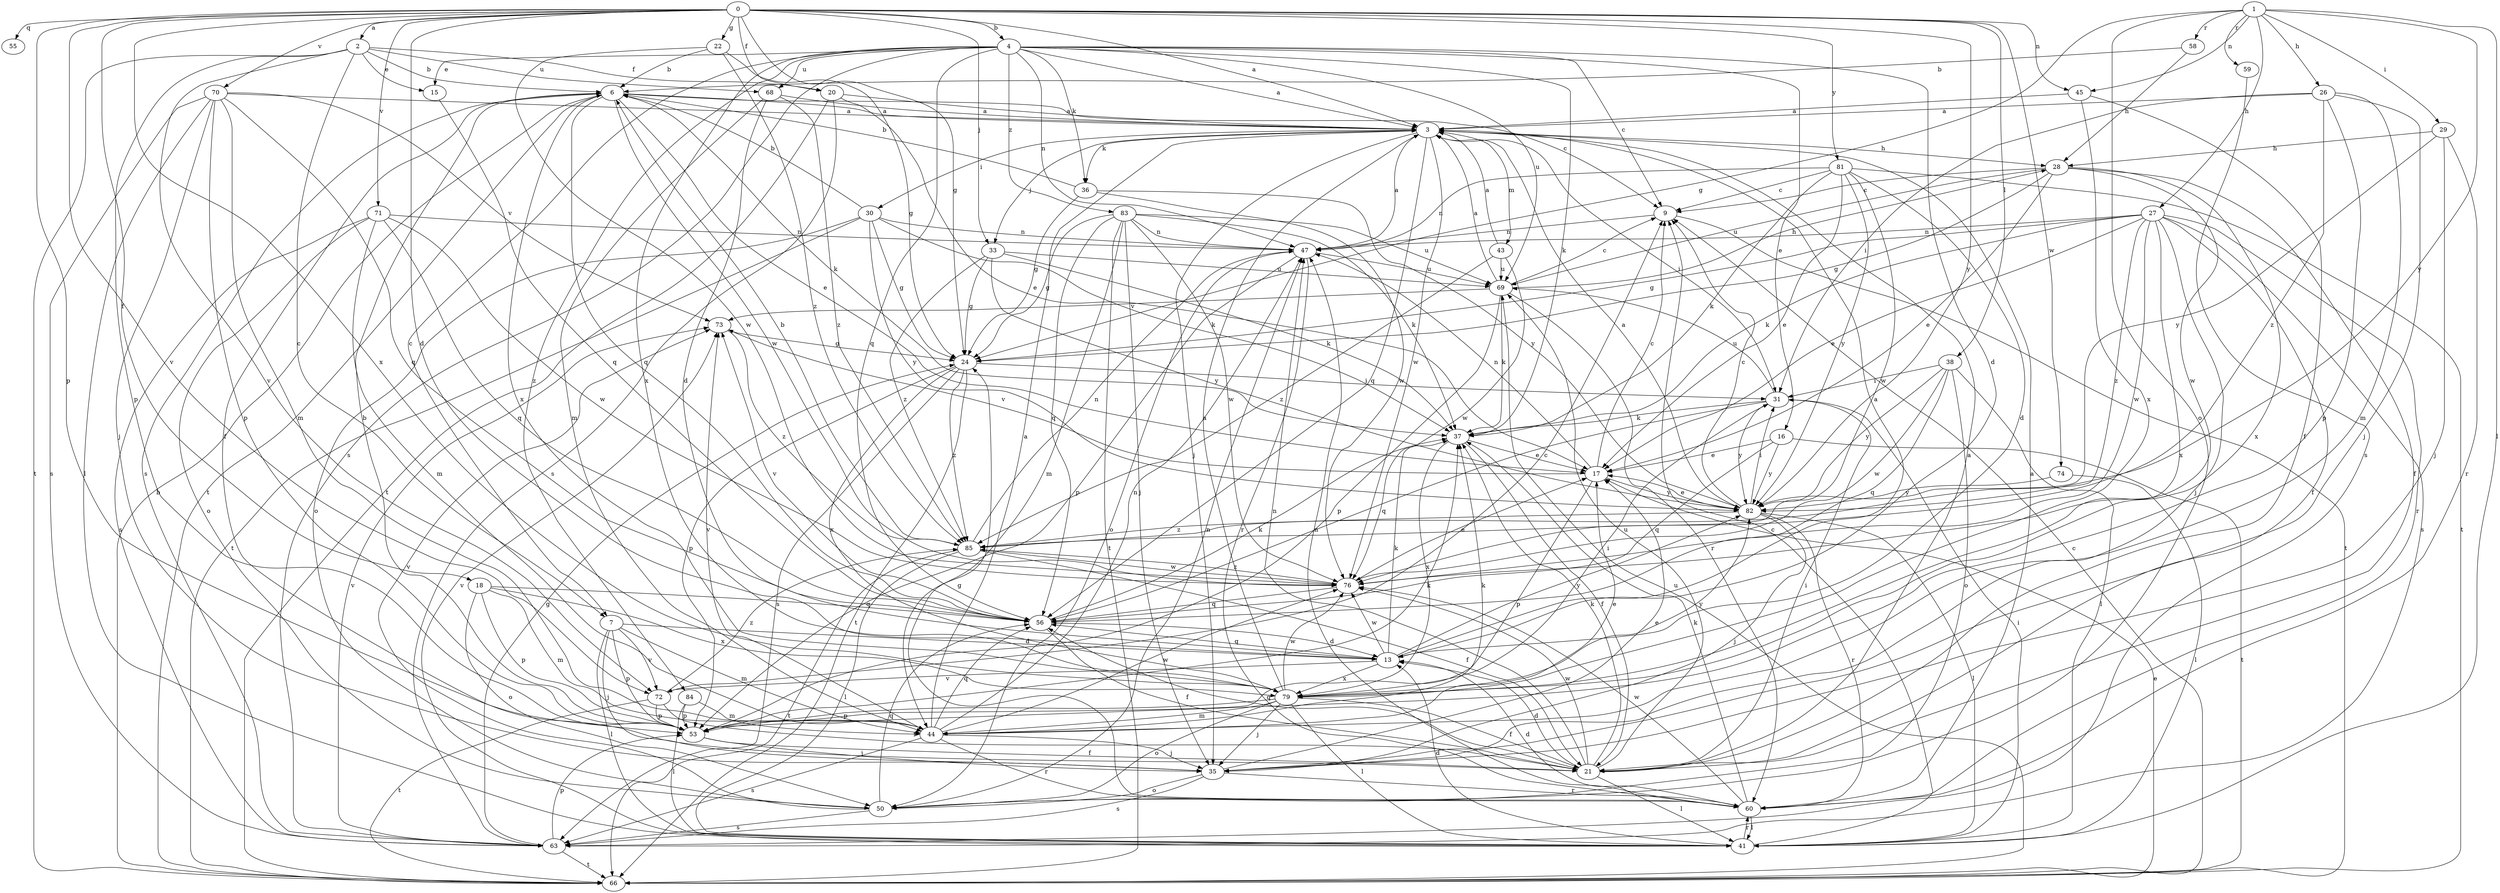 strict digraph  {
0;
1;
2;
3;
4;
6;
7;
9;
13;
15;
16;
17;
18;
20;
21;
22;
24;
26;
27;
28;
29;
30;
31;
33;
35;
36;
37;
38;
41;
43;
44;
45;
47;
50;
53;
55;
56;
58;
59;
60;
63;
66;
68;
69;
70;
71;
72;
73;
74;
76;
79;
81;
82;
83;
84;
85;
0 -> 2  [label=a];
0 -> 3  [label=a];
0 -> 4  [label=b];
0 -> 13  [label=d];
0 -> 18  [label=f];
0 -> 20  [label=f];
0 -> 22  [label=g];
0 -> 24  [label=g];
0 -> 33  [label=j];
0 -> 38  [label=l];
0 -> 45  [label=n];
0 -> 53  [label=p];
0 -> 55  [label=q];
0 -> 70  [label=v];
0 -> 71  [label=v];
0 -> 72  [label=v];
0 -> 74  [label=w];
0 -> 79  [label=x];
0 -> 81  [label=y];
0 -> 82  [label=y];
1 -> 24  [label=g];
1 -> 26  [label=h];
1 -> 27  [label=h];
1 -> 29  [label=i];
1 -> 41  [label=l];
1 -> 45  [label=n];
1 -> 50  [label=o];
1 -> 58  [label=r];
1 -> 59  [label=r];
1 -> 82  [label=y];
2 -> 6  [label=b];
2 -> 7  [label=c];
2 -> 15  [label=e];
2 -> 20  [label=f];
2 -> 53  [label=p];
2 -> 66  [label=t];
2 -> 68  [label=u];
2 -> 72  [label=v];
3 -> 28  [label=h];
3 -> 30  [label=i];
3 -> 31  [label=i];
3 -> 33  [label=j];
3 -> 35  [label=j];
3 -> 36  [label=k];
3 -> 43  [label=m];
3 -> 56  [label=q];
3 -> 76  [label=w];
4 -> 3  [label=a];
4 -> 7  [label=c];
4 -> 9  [label=c];
4 -> 13  [label=d];
4 -> 15  [label=e];
4 -> 16  [label=e];
4 -> 36  [label=k];
4 -> 37  [label=k];
4 -> 47  [label=n];
4 -> 56  [label=q];
4 -> 63  [label=s];
4 -> 68  [label=u];
4 -> 69  [label=u];
4 -> 79  [label=x];
4 -> 83  [label=z];
4 -> 84  [label=z];
6 -> 3  [label=a];
6 -> 9  [label=c];
6 -> 17  [label=e];
6 -> 21  [label=f];
6 -> 37  [label=k];
6 -> 56  [label=q];
6 -> 63  [label=s];
6 -> 66  [label=t];
6 -> 76  [label=w];
6 -> 79  [label=x];
7 -> 13  [label=d];
7 -> 35  [label=j];
7 -> 41  [label=l];
7 -> 44  [label=m];
7 -> 53  [label=p];
7 -> 72  [label=v];
9 -> 47  [label=n];
9 -> 66  [label=t];
13 -> 3  [label=a];
13 -> 37  [label=k];
13 -> 56  [label=q];
13 -> 72  [label=v];
13 -> 76  [label=w];
13 -> 79  [label=x];
13 -> 82  [label=y];
15 -> 56  [label=q];
16 -> 17  [label=e];
16 -> 56  [label=q];
16 -> 66  [label=t];
16 -> 82  [label=y];
17 -> 9  [label=c];
17 -> 47  [label=n];
17 -> 53  [label=p];
17 -> 73  [label=v];
17 -> 82  [label=y];
18 -> 44  [label=m];
18 -> 50  [label=o];
18 -> 53  [label=p];
18 -> 56  [label=q];
18 -> 79  [label=x];
20 -> 3  [label=a];
20 -> 17  [label=e];
20 -> 63  [label=s];
20 -> 66  [label=t];
21 -> 3  [label=a];
21 -> 13  [label=d];
21 -> 31  [label=i];
21 -> 37  [label=k];
21 -> 41  [label=l];
21 -> 47  [label=n];
21 -> 56  [label=q];
21 -> 69  [label=u];
21 -> 76  [label=w];
22 -> 6  [label=b];
22 -> 24  [label=g];
22 -> 76  [label=w];
22 -> 85  [label=z];
24 -> 31  [label=i];
24 -> 53  [label=p];
24 -> 63  [label=s];
24 -> 66  [label=t];
24 -> 79  [label=x];
24 -> 85  [label=z];
26 -> 3  [label=a];
26 -> 31  [label=i];
26 -> 35  [label=j];
26 -> 44  [label=m];
26 -> 53  [label=p];
26 -> 85  [label=z];
27 -> 17  [label=e];
27 -> 21  [label=f];
27 -> 24  [label=g];
27 -> 35  [label=j];
27 -> 37  [label=k];
27 -> 47  [label=n];
27 -> 60  [label=r];
27 -> 63  [label=s];
27 -> 76  [label=w];
27 -> 79  [label=x];
27 -> 85  [label=z];
28 -> 9  [label=c];
28 -> 17  [label=e];
28 -> 21  [label=f];
28 -> 24  [label=g];
28 -> 69  [label=u];
28 -> 76  [label=w];
28 -> 79  [label=x];
29 -> 28  [label=h];
29 -> 35  [label=j];
29 -> 60  [label=r];
29 -> 82  [label=y];
30 -> 6  [label=b];
30 -> 24  [label=g];
30 -> 37  [label=k];
30 -> 47  [label=n];
30 -> 50  [label=o];
30 -> 66  [label=t];
30 -> 82  [label=y];
31 -> 37  [label=k];
31 -> 56  [label=q];
31 -> 69  [label=u];
31 -> 82  [label=y];
33 -> 24  [label=g];
33 -> 37  [label=k];
33 -> 69  [label=u];
33 -> 82  [label=y];
33 -> 85  [label=z];
35 -> 17  [label=e];
35 -> 50  [label=o];
35 -> 60  [label=r];
35 -> 63  [label=s];
36 -> 6  [label=b];
36 -> 24  [label=g];
36 -> 76  [label=w];
36 -> 82  [label=y];
37 -> 17  [label=e];
37 -> 21  [label=f];
37 -> 79  [label=x];
38 -> 31  [label=i];
38 -> 41  [label=l];
38 -> 50  [label=o];
38 -> 56  [label=q];
38 -> 76  [label=w];
38 -> 82  [label=y];
41 -> 9  [label=c];
41 -> 13  [label=d];
41 -> 31  [label=i];
41 -> 60  [label=r];
41 -> 73  [label=v];
43 -> 3  [label=a];
43 -> 69  [label=u];
43 -> 76  [label=w];
43 -> 85  [label=z];
44 -> 3  [label=a];
44 -> 17  [label=e];
44 -> 35  [label=j];
44 -> 37  [label=k];
44 -> 47  [label=n];
44 -> 56  [label=q];
44 -> 60  [label=r];
44 -> 63  [label=s];
44 -> 73  [label=v];
44 -> 76  [label=w];
45 -> 3  [label=a];
45 -> 21  [label=f];
45 -> 79  [label=x];
47 -> 3  [label=a];
47 -> 50  [label=o];
47 -> 53  [label=p];
47 -> 60  [label=r];
47 -> 69  [label=u];
50 -> 47  [label=n];
50 -> 56  [label=q];
50 -> 63  [label=s];
50 -> 73  [label=v];
53 -> 6  [label=b];
53 -> 21  [label=f];
53 -> 35  [label=j];
53 -> 37  [label=k];
56 -> 13  [label=d];
56 -> 21  [label=f];
56 -> 37  [label=k];
56 -> 73  [label=v];
58 -> 6  [label=b];
58 -> 28  [label=h];
59 -> 63  [label=s];
60 -> 3  [label=a];
60 -> 13  [label=d];
60 -> 24  [label=g];
60 -> 37  [label=k];
60 -> 41  [label=l];
60 -> 47  [label=n];
60 -> 76  [label=w];
63 -> 24  [label=g];
63 -> 53  [label=p];
63 -> 66  [label=t];
63 -> 73  [label=v];
66 -> 6  [label=b];
66 -> 9  [label=c];
66 -> 17  [label=e];
66 -> 69  [label=u];
68 -> 3  [label=a];
68 -> 13  [label=d];
68 -> 44  [label=m];
68 -> 85  [label=z];
69 -> 3  [label=a];
69 -> 9  [label=c];
69 -> 28  [label=h];
69 -> 37  [label=k];
69 -> 53  [label=p];
69 -> 60  [label=r];
69 -> 73  [label=v];
70 -> 3  [label=a];
70 -> 35  [label=j];
70 -> 41  [label=l];
70 -> 44  [label=m];
70 -> 53  [label=p];
70 -> 56  [label=q];
70 -> 63  [label=s];
70 -> 73  [label=v];
71 -> 44  [label=m];
71 -> 47  [label=n];
71 -> 50  [label=o];
71 -> 56  [label=q];
71 -> 63  [label=s];
71 -> 76  [label=w];
72 -> 9  [label=c];
72 -> 21  [label=f];
72 -> 53  [label=p];
72 -> 66  [label=t];
72 -> 85  [label=z];
73 -> 24  [label=g];
73 -> 85  [label=z];
74 -> 41  [label=l];
74 -> 82  [label=y];
76 -> 17  [label=e];
76 -> 56  [label=q];
76 -> 85  [label=z];
79 -> 3  [label=a];
79 -> 21  [label=f];
79 -> 31  [label=i];
79 -> 35  [label=j];
79 -> 41  [label=l];
79 -> 44  [label=m];
79 -> 50  [label=o];
79 -> 53  [label=p];
79 -> 76  [label=w];
79 -> 82  [label=y];
81 -> 9  [label=c];
81 -> 13  [label=d];
81 -> 17  [label=e];
81 -> 37  [label=k];
81 -> 47  [label=n];
81 -> 66  [label=t];
81 -> 76  [label=w];
81 -> 82  [label=y];
82 -> 3  [label=a];
82 -> 9  [label=c];
82 -> 17  [label=e];
82 -> 31  [label=i];
82 -> 35  [label=j];
82 -> 41  [label=l];
82 -> 60  [label=r];
82 -> 85  [label=z];
83 -> 24  [label=g];
83 -> 35  [label=j];
83 -> 37  [label=k];
83 -> 44  [label=m];
83 -> 47  [label=n];
83 -> 56  [label=q];
83 -> 66  [label=t];
83 -> 69  [label=u];
83 -> 76  [label=w];
84 -> 41  [label=l];
84 -> 44  [label=m];
84 -> 53  [label=p];
85 -> 6  [label=b];
85 -> 21  [label=f];
85 -> 41  [label=l];
85 -> 47  [label=n];
85 -> 66  [label=t];
85 -> 76  [label=w];
}

